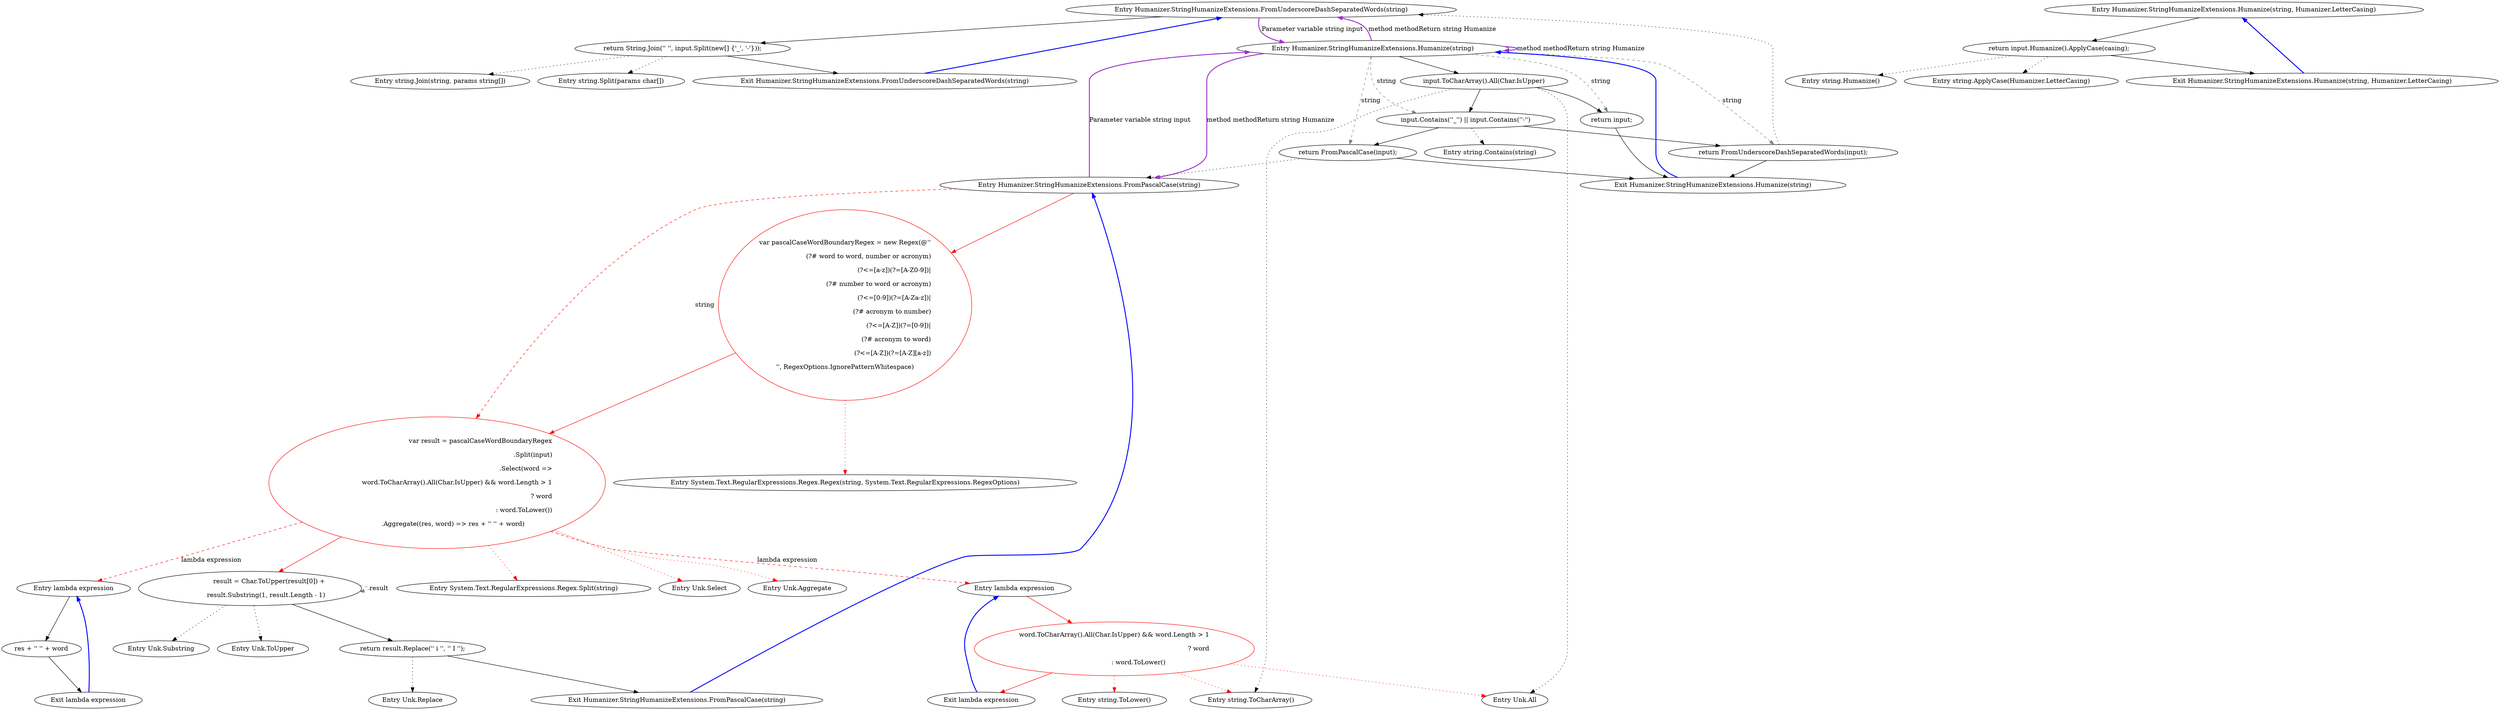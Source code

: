 digraph  {
n0 [label="Entry Humanizer.StringHumanizeExtensions.FromUnderscoreDashSeparatedWords(string)", span="11-11", cluster="Humanizer.StringHumanizeExtensions.FromUnderscoreDashSeparatedWords(string)"];
n1 [label="return String.Join('' '', input.Split(new[] {'_', '-'}));", span="13-13", cluster="Humanizer.StringHumanizeExtensions.FromUnderscoreDashSeparatedWords(string)"];
n2 [label="Exit Humanizer.StringHumanizeExtensions.FromUnderscoreDashSeparatedWords(string)", span="11-11", cluster="Humanizer.StringHumanizeExtensions.FromUnderscoreDashSeparatedWords(string)"];
n3 [label="Entry string.Split(params char[])", span="0-0", cluster="string.Split(params char[])"];
n4 [label="Entry string.Join(string, params string[])", span="0-0", cluster="string.Join(string, params string[])"];
n5 [label="Entry Humanizer.StringHumanizeExtensions.FromPascalCase(string)", span="16-16", cluster="Humanizer.StringHumanizeExtensions.FromPascalCase(string)"];
n6 [label="var pascalCaseWordBoundaryRegex = new Regex(@''\r\n(?# word to word, number or acronym)\r\n(?<=[a-z])(?=[A-Z0-9])|\r\n(?# number to word or acronym)\r\n(?<=[0-9])(?=[A-Za-z])|\r\n(?# acronym to number)\r\n(?<=[A-Z])(?=[0-9])|\r\n(?# acronym to word)\r\n(?<=[A-Z])(?=[A-Z][a-z])\r\n'', RegexOptions.IgnorePatternWhitespace)", span="18-27", cluster="Humanizer.StringHumanizeExtensions.FromPascalCase(string)", color=red, community=0];
n7 [label="var result = pascalCaseWordBoundaryRegex\r\n                .Split(input)\r\n                .Select(word =>\r\n                    word.ToCharArray().All(Char.IsUpper) && word.Length > 1\r\n                        ? word\r\n                        : word.ToLower())\r\n                .Aggregate((res, word) => res + '' '' + word)", span="29-35", cluster="Humanizer.StringHumanizeExtensions.FromPascalCase(string)", color=red, community=0];
n11 [label="Entry System.Text.RegularExpressions.Regex.Regex(string, System.Text.RegularExpressions.RegexOptions)", span="0-0", cluster="System.Text.RegularExpressions.Regex.Regex(string, System.Text.RegularExpressions.RegexOptions)"];
n8 [label="result = Char.ToUpper(result[0]) +\r\n                result.Substring(1, result.Length - 1)", span="37-38", cluster="Humanizer.StringHumanizeExtensions.FromPascalCase(string)"];
n12 [label="Entry System.Text.RegularExpressions.Regex.Split(string)", span="0-0", cluster="System.Text.RegularExpressions.Regex.Split(string)"];
n13 [label="Entry Unk.Select", span="", cluster="Unk.Select"];
n14 [label="Entry Unk.Aggregate", span="", cluster="Unk.Aggregate"];
n18 [label="Entry lambda expression", span="31-34", cluster="lambda expression"];
n24 [label="Entry lambda expression", span="35-35", cluster="lambda expression"];
n9 [label="return result.Replace('' i '', '' I '');", span="39-39", cluster="Humanizer.StringHumanizeExtensions.FromPascalCase(string)"];
n15 [label="Entry Unk.ToUpper", span="", cluster="Unk.ToUpper"];
n16 [label="Entry Unk.Substring", span="", cluster="Unk.Substring"];
n10 [label="Exit Humanizer.StringHumanizeExtensions.FromPascalCase(string)", span="16-16", cluster="Humanizer.StringHumanizeExtensions.FromPascalCase(string)"];
n17 [label="Entry Unk.Replace", span="", cluster="Unk.Replace"];
n19 [label="word.ToCharArray().All(Char.IsUpper) && word.Length > 1\r\n                        ? word\r\n                        : word.ToLower()", span="32-34", cluster="lambda expression", color=red, community=1];
n20 [label="Exit lambda expression", span="31-34", cluster="lambda expression"];
n21 [label="Entry string.ToCharArray()", span="0-0", cluster="string.ToCharArray()"];
n22 [label="Entry Unk.All", span="", cluster="Unk.All"];
n23 [label="Entry string.ToLower()", span="0-0", cluster="string.ToLower()"];
n25 [label="res + '' '' + word", span="35-35", cluster="lambda expression"];
n26 [label="Exit lambda expression", span="35-35", cluster="lambda expression"];
n27 [label="Entry Humanizer.StringHumanizeExtensions.Humanize(string)", span="47-47", cluster="Humanizer.StringHumanizeExtensions.Humanize(string)"];
n28 [label="input.ToCharArray().All(Char.IsUpper)", span="50-50", cluster="Humanizer.StringHumanizeExtensions.Humanize(string)"];
n29 [label="return input;", span="51-51", cluster="Humanizer.StringHumanizeExtensions.Humanize(string)"];
n30 [label="input.Contains(''_'') || input.Contains(''-'')", span="53-53", cluster="Humanizer.StringHumanizeExtensions.Humanize(string)"];
n31 [label="return FromUnderscoreDashSeparatedWords(input);", span="54-54", cluster="Humanizer.StringHumanizeExtensions.Humanize(string)"];
n32 [label="return FromPascalCase(input);", span="56-56", cluster="Humanizer.StringHumanizeExtensions.Humanize(string)"];
n34 [label="Entry string.Contains(string)", span="0-0", cluster="string.Contains(string)"];
n33 [label="Exit Humanizer.StringHumanizeExtensions.Humanize(string)", span="47-47", cluster="Humanizer.StringHumanizeExtensions.Humanize(string)"];
n35 [label="Entry Humanizer.StringHumanizeExtensions.Humanize(string, Humanizer.LetterCasing)", span="65-65", cluster="Humanizer.StringHumanizeExtensions.Humanize(string, Humanizer.LetterCasing)"];
n36 [label="return input.Humanize().ApplyCase(casing);", span="67-67", cluster="Humanizer.StringHumanizeExtensions.Humanize(string, Humanizer.LetterCasing)"];
n37 [label="Exit Humanizer.StringHumanizeExtensions.Humanize(string, Humanizer.LetterCasing)", span="65-65", cluster="Humanizer.StringHumanizeExtensions.Humanize(string, Humanizer.LetterCasing)"];
n38 [label="Entry string.Humanize()", span="47-47", cluster="string.Humanize()"];
n39 [label="Entry string.ApplyCase(Humanizer.LetterCasing)", span="15-15", cluster="string.ApplyCase(Humanizer.LetterCasing)"];
n0 -> n1  [key=0, style=solid];
n0 -> n27  [key=3, color=darkorchid, style=bold, label="Parameter variable string input"];
n1 -> n2  [key=0, style=solid];
n1 -> n3  [key=2, style=dotted];
n1 -> n4  [key=2, style=dotted];
n2 -> n0  [key=0, style=bold, color=blue];
n5 -> n6  [key=0, style=solid, color=red];
n5 -> n7  [key=1, style=dashed, color=red, label=string];
n5 -> n27  [key=3, color=darkorchid, style=bold, label="Parameter variable string input"];
n6 -> n7  [key=0, style=solid, color=red];
n6 -> n11  [key=2, style=dotted, color=red];
n7 -> n8  [key=0, style=solid, color=red];
n7 -> n12  [key=2, style=dotted, color=red];
n7 -> n13  [key=2, style=dotted, color=red];
n7 -> n14  [key=2, style=dotted, color=red];
n7 -> n18  [key=1, style=dashed, color=red, label="lambda expression"];
n7 -> n24  [key=1, style=dashed, color=red, label="lambda expression"];
n8 -> n9  [key=0, style=solid];
n8 -> n15  [key=2, style=dotted];
n8 -> n16  [key=2, style=dotted];
n8 -> n8  [key=1, style=dashed, color=darkseagreen4, label=result];
n18 -> n19  [key=0, style=solid, color=red];
n24 -> n25  [key=0, style=solid];
n9 -> n10  [key=0, style=solid];
n9 -> n17  [key=2, style=dotted];
n10 -> n5  [key=0, style=bold, color=blue];
n19 -> n20  [key=0, style=solid, color=red];
n19 -> n21  [key=2, style=dotted, color=red];
n19 -> n22  [key=2, style=dotted, color=red];
n19 -> n23  [key=2, style=dotted, color=red];
n20 -> n18  [key=0, style=bold, color=blue];
n25 -> n26  [key=0, style=solid];
n26 -> n24  [key=0, style=bold, color=blue];
n27 -> n28  [key=0, style=solid];
n27 -> n29  [key=1, style=dashed, color=darkseagreen4, label=string];
n27 -> n30  [key=1, style=dashed, color=darkseagreen4, label=string];
n27 -> n31  [key=1, style=dashed, color=darkseagreen4, label=string];
n27 -> n32  [key=1, style=dashed, color=darkseagreen4, label=string];
n27 -> n27  [key=3, color=darkorchid, style=bold, label="method methodReturn string Humanize"];
n27 -> n0  [key=3, color=darkorchid, style=bold, label="method methodReturn string Humanize"];
n27 -> n5  [key=3, color=darkorchid, style=bold, label="method methodReturn string Humanize"];
n28 -> n29  [key=0, style=solid];
n28 -> n30  [key=0, style=solid];
n28 -> n21  [key=2, style=dotted];
n28 -> n22  [key=2, style=dotted];
n29 -> n33  [key=0, style=solid];
n30 -> n31  [key=0, style=solid];
n30 -> n32  [key=0, style=solid];
n30 -> n34  [key=2, style=dotted];
n31 -> n33  [key=0, style=solid];
n31 -> n0  [key=2, style=dotted];
n32 -> n33  [key=0, style=solid];
n32 -> n5  [key=2, style=dotted];
n33 -> n27  [key=0, style=bold, color=blue];
n35 -> n36  [key=0, style=solid];
n36 -> n37  [key=0, style=solid];
n36 -> n38  [key=2, style=dotted];
n36 -> n39  [key=2, style=dotted];
n37 -> n35  [key=0, style=bold, color=blue];
}
